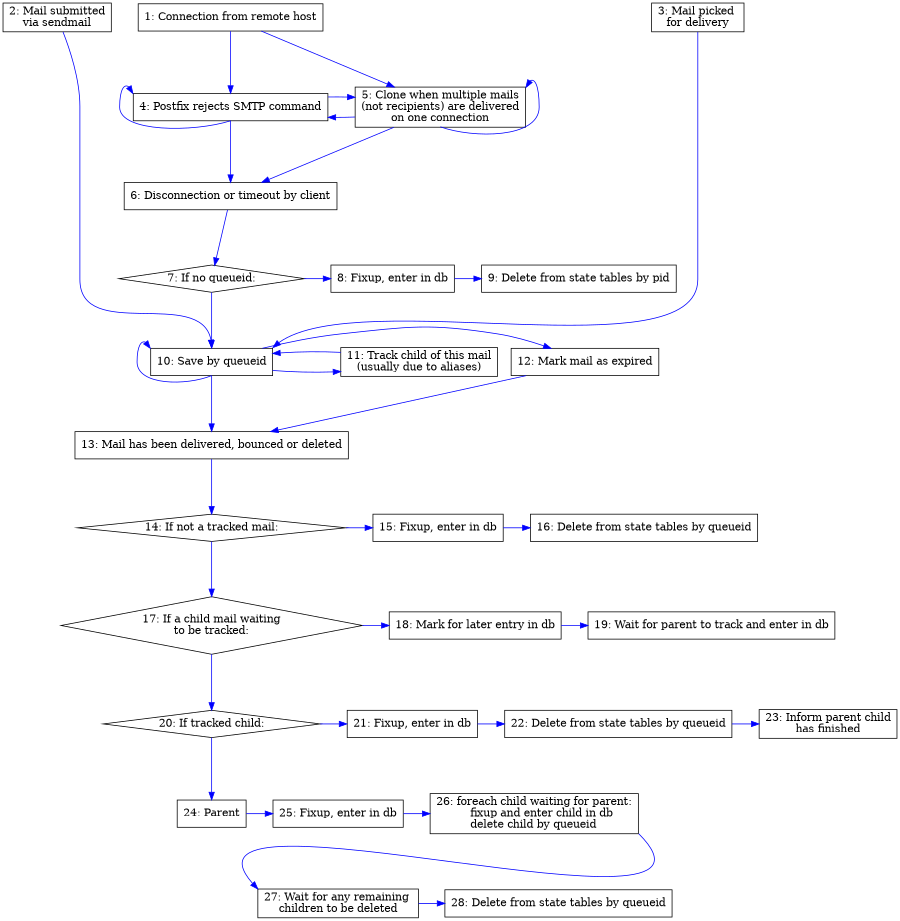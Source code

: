 /* vim: set textwidth=160 : */
/* $Id$ */

digraph logparser {
    graph [
        /* This seems to be width, height - but they interact strangely, so 
         * I'm never sure.
         */
        size = "6.0, 6.4"
        margin = "0"
        center = true
    ]
    node [
        shape = box
    ]
    edge [
        color = blue
        fontcolor = red
        minlen = 2
    ]

    /* EDGES */
    /* Connect from client */
    connect                         -> { rejection } [weight = 5]
    rejection                       -> { rejection } [dir = back, headport = s, tailport = nw]
    rejection                       -> { disconnect } [weight = 5]
    connect                         -> { clone }
    clone                           -> { clone } [dir = back, headport = s, tailport = ne]
    clone                           -> { disconnect }
    clone                           -> { rejection }
    rejection                       -> { clone }

    /* Disconnect without queueid */
    disconnect                      -> { if_no_queueid }
    if_no_queueid                   -> { fixup_enter_in_db_disconnect }
    fixup_enter_in_db_disconnect    -> { delete_by_pid_disconnect }

    /* Disconnect with queueid */
    if_no_queueid                   -> { save_by_queueid } [weight = 5]

    /* Misc entry */
    pickup                          -> { save_by_queueid } [headport = n]
    qmgr_chooses_mail               -> { save_by_queueid } [headport = ne]
    /* Graph placement */
    connect                         -> { pickup } [style = invis, weight = 0]
    connect                         -> { qmgr_chooses_mail } [style = invis, weight = 0]

    /* Save results by queueid */
    save_by_queueid                 -> { track } [minlen = 5]
    track                           -> { save_by_queueid }
    save_by_queueid                 -> { save_by_queueid } [dir = back, headport = s, tailport = nw]
    save_by_queueid                 -> { commit } [weight = 10]

    /* Expired mails */
    save_by_queueid                 -> { expiry }
    expiry                          -> { commit } [weight = 0]

    /* Commit is complicated */
    /* Neither parent nor child. */
    commit                          -> { if_neither_parent_nor_child }
    if_neither_parent_nor_child     -> { fixup_enter_in_db_npc }
    fixup_enter_in_db_npc           -> { delete_npc }
    /* Untracked child */
    if_neither_parent_nor_child     -> { if_untracked_child }
    if_untracked_child              -> { mark_for_commit }
    mark_for_commit                 -> { wait_for_parent_to_commit_me }
    if_untracked_child              -> { if_tracked_child }
    /* Tracked child */
    if_tracked_child                -> { fixup_enter_in_db_tc }
    fixup_enter_in_db_tc            -> { delete_tc }
    delete_tc                       -> { maybe_delete_parent }
    /* Parent */
    if_tracked_child                -> { parent }
    parent                          -> { fixup_enter_in_db_parent }
    fixup_enter_in_db_parent        -> { commit_children }
    /* This next edge pulls wait_for_children_to_be_deleted leftwards */
    fixup_enter_in_db_parent        -> { wait_for_children_to_be_deleted } [style = invis]
    commit_children                 -> { wait_for_children_to_be_deleted } [headport = nw, tailport = se, weight = 0]
    wait_for_children_to_be_deleted -> { delete_parent }

    /* NODE LABELS */
    rejection                       [label = "4: Postfix rejects SMTP command"]
    connect                         [label = "1: Connection from remote host"]
    clone                           [label = "5: Clone when multiple mails\n(not recipients) are delivered\non one connection"]

    /* Disconnect without queueid */
    disconnect                      [label = "6: Disconnection or timeout by client"]
    if_no_queueid                   [label = "7: If no queueid:", shape = diamond]
    fixup_enter_in_db_disconnect    [label = "8: Fixup, enter in db"]
    delete_by_pid_disconnect        [label = "9: Delete from state tables by pid"]

    /* Disconnect with queueid - already covered */

    /* Misc entry */
    pickup                          [label = "2: Mail submitted\nvia sendmail"]
    qmgr_chooses_mail               [label = "3: Mail picked \nfor delivery"]

    /* Save results by queueid */
    save_by_queueid                 [label = "10: Save by queueid"]
    track                           [label = "11: Track child of this mail\n(usually due to aliases)"]

    /* Expiry */
    expiry                          [label = "12: Mark mail as expired"]

    /* Commit is complicated */
    /* Neither parent nor child. */
    commit                          [label = "13: Mail has been delivered, bounced or deleted"]
    if_neither_parent_nor_child     [label = "14: If not a tracked mail:", shape = diamond]
    fixup_enter_in_db_npc           [label = "15: Fixup, enter in db"]
    delete_npc                      [label = "16: Delete from state tables by queueid"]

    /* Untracked child */
    if_untracked_child              [label = "17: If a child mail waiting\nto be tracked:", shape = diamond]
    mark_for_commit                 [label = "18: Mark for later entry in db"]
    wait_for_parent_to_commit_me    [label = "19: Wait for parent to track and enter in db"]

    /* Tracked child */
    if_tracked_child                [label = "20: If tracked child:", shape = diamond]
    fixup_enter_in_db_tc            [label = "21: Fixup, enter in db"]
    delete_tc                       [label = "22: Delete from state tables by queueid"]
    maybe_delete_parent             [label = "23: Inform parent child\lhas finished"]

    /* Parent */
    parent                          [label = "24: Parent"]
    fixup_enter_in_db_parent        [label = "25: Fixup, enter in db"]
    commit_children                 [label = "26: foreach child waiting for parent:\l          fixup and enter child in db\l          delete child by queueid\l", labeljust = l]
    wait_for_children_to_be_deleted [label = "27: Wait for any remaining \nchildren to be deleted"]
    delete_parent                   [label = "28: Delete from state tables by queueid"]

    /* SUB-GRAPHS */
    subgraph sources {
        rank = source
        pickup
        qmgr_chooses_mail
        connect
    }
    subgraph clone_or_save {
        rank = same
        clone
        rejection
    }
    subgraph disconnect_without_queueid {
        rank = same
        if_no_queueid
        fixup_enter_in_db_disconnect
        delete_by_pid_disconnect
    }
    subgraph save_or_track {
        rank = same
        track
        save_by_queueid
        expiry
    }
    subgraph not_tracked {
        rank = same
        if_neither_parent_nor_child
        fixup_enter_in_db_npc
        delete_npc
    }
    subgraph untracked_child {
        rank = same
        if_untracked_child
        mark_for_commit
        wait_for_parent_to_commit_me
    }
    subgraph tracked_child {
        rank = same
        if_tracked_child
        fixup_enter_in_db_tc
        delete_tc
        maybe_delete_parent
    }
    subgraph parent {
        rank = same
        parent
        fixup_enter_in_db_parent
        commit_children
    }
    subgraph parent_waiting {
        rank = same
        wait_for_children_to_be_deleted
        delete_parent
    }
}
